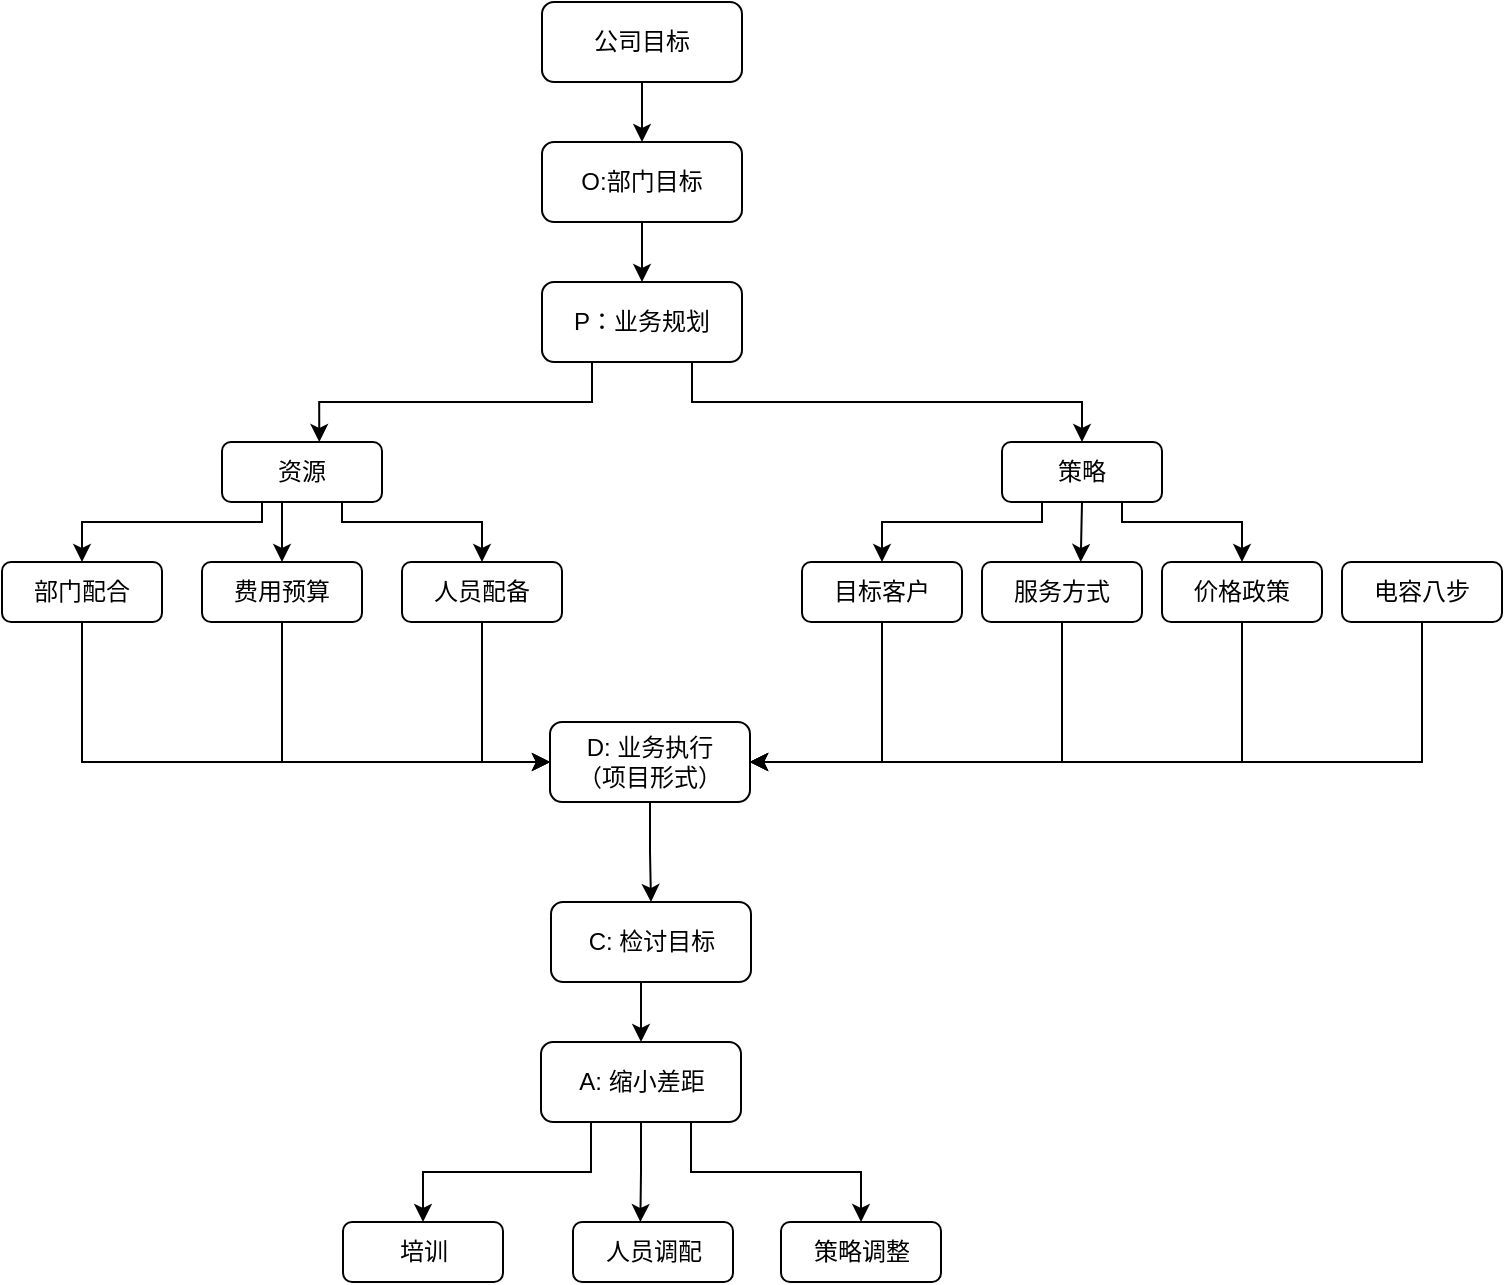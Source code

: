 <mxfile version="26.0.16">
  <diagram name="第 1 页" id="3i5iYukf3JR2ciep98dT">
    <mxGraphModel dx="786" dy="463" grid="1" gridSize="10" guides="1" tooltips="1" connect="1" arrows="1" fold="1" page="1" pageScale="1" pageWidth="827" pageHeight="1169" math="0" shadow="0">
      <root>
        <mxCell id="0" />
        <mxCell id="1" parent="0" />
        <mxCell id="70XDMRiIFwPbtUSS-XJc-23" style="edgeStyle=orthogonalEdgeStyle;rounded=0;orthogonalLoop=1;jettySize=auto;html=1;exitX=0.5;exitY=1;exitDx=0;exitDy=0;" edge="1" parent="1" source="70XDMRiIFwPbtUSS-XJc-1" target="70XDMRiIFwPbtUSS-XJc-3">
          <mxGeometry relative="1" as="geometry" />
        </mxCell>
        <mxCell id="70XDMRiIFwPbtUSS-XJc-1" value="公司目标" style="rounded=1;whiteSpace=wrap;html=1;" vertex="1" parent="1">
          <mxGeometry x="310" y="10" width="100" height="40" as="geometry" />
        </mxCell>
        <mxCell id="70XDMRiIFwPbtUSS-XJc-24" style="edgeStyle=orthogonalEdgeStyle;rounded=0;orthogonalLoop=1;jettySize=auto;html=1;exitX=0.5;exitY=1;exitDx=0;exitDy=0;entryX=0.5;entryY=0;entryDx=0;entryDy=0;" edge="1" parent="1" source="70XDMRiIFwPbtUSS-XJc-3" target="70XDMRiIFwPbtUSS-XJc-4">
          <mxGeometry relative="1" as="geometry" />
        </mxCell>
        <mxCell id="70XDMRiIFwPbtUSS-XJc-3" value="O:部门目标" style="rounded=1;whiteSpace=wrap;html=1;" vertex="1" parent="1">
          <mxGeometry x="310" y="80" width="100" height="40" as="geometry" />
        </mxCell>
        <mxCell id="70XDMRiIFwPbtUSS-XJc-26" style="edgeStyle=orthogonalEdgeStyle;rounded=0;orthogonalLoop=1;jettySize=auto;html=1;exitX=0.75;exitY=1;exitDx=0;exitDy=0;entryX=0.5;entryY=0;entryDx=0;entryDy=0;" edge="1" parent="1" source="70XDMRiIFwPbtUSS-XJc-4" target="70XDMRiIFwPbtUSS-XJc-6">
          <mxGeometry relative="1" as="geometry">
            <Array as="points">
              <mxPoint x="385" y="210" />
              <mxPoint x="580" y="210" />
            </Array>
          </mxGeometry>
        </mxCell>
        <mxCell id="70XDMRiIFwPbtUSS-XJc-4" value="P：业务规划" style="rounded=1;whiteSpace=wrap;html=1;" vertex="1" parent="1">
          <mxGeometry x="310" y="150" width="100" height="40" as="geometry" />
        </mxCell>
        <mxCell id="70XDMRiIFwPbtUSS-XJc-27" style="edgeStyle=orthogonalEdgeStyle;rounded=0;orthogonalLoop=1;jettySize=auto;html=1;exitX=0.25;exitY=1;exitDx=0;exitDy=0;" edge="1" parent="1" source="70XDMRiIFwPbtUSS-XJc-5" target="70XDMRiIFwPbtUSS-XJc-9">
          <mxGeometry relative="1" as="geometry">
            <Array as="points">
              <mxPoint x="170" y="270" />
              <mxPoint x="80" y="270" />
            </Array>
          </mxGeometry>
        </mxCell>
        <mxCell id="70XDMRiIFwPbtUSS-XJc-28" style="edgeStyle=orthogonalEdgeStyle;rounded=0;orthogonalLoop=1;jettySize=auto;html=1;exitX=0.5;exitY=1;exitDx=0;exitDy=0;entryX=0.5;entryY=0;entryDx=0;entryDy=0;" edge="1" parent="1" source="70XDMRiIFwPbtUSS-XJc-5" target="70XDMRiIFwPbtUSS-XJc-8">
          <mxGeometry relative="1" as="geometry" />
        </mxCell>
        <mxCell id="70XDMRiIFwPbtUSS-XJc-29" style="edgeStyle=orthogonalEdgeStyle;rounded=0;orthogonalLoop=1;jettySize=auto;html=1;exitX=0.75;exitY=1;exitDx=0;exitDy=0;entryX=0.5;entryY=0;entryDx=0;entryDy=0;" edge="1" parent="1" source="70XDMRiIFwPbtUSS-XJc-5" target="70XDMRiIFwPbtUSS-XJc-16">
          <mxGeometry relative="1" as="geometry">
            <Array as="points">
              <mxPoint x="210" y="270" />
              <mxPoint x="280" y="270" />
            </Array>
          </mxGeometry>
        </mxCell>
        <mxCell id="70XDMRiIFwPbtUSS-XJc-5" value="资源" style="rounded=1;whiteSpace=wrap;html=1;" vertex="1" parent="1">
          <mxGeometry x="150" y="230" width="80" height="30" as="geometry" />
        </mxCell>
        <mxCell id="70XDMRiIFwPbtUSS-XJc-34" style="edgeStyle=orthogonalEdgeStyle;rounded=0;orthogonalLoop=1;jettySize=auto;html=1;exitX=0.25;exitY=1;exitDx=0;exitDy=0;entryX=0.5;entryY=0;entryDx=0;entryDy=0;" edge="1" parent="1" source="70XDMRiIFwPbtUSS-XJc-6" target="70XDMRiIFwPbtUSS-XJc-10">
          <mxGeometry relative="1" as="geometry">
            <Array as="points">
              <mxPoint x="560" y="270" />
              <mxPoint x="480" y="270" />
            </Array>
          </mxGeometry>
        </mxCell>
        <mxCell id="70XDMRiIFwPbtUSS-XJc-36" style="edgeStyle=orthogonalEdgeStyle;rounded=0;orthogonalLoop=1;jettySize=auto;html=1;exitX=0.75;exitY=1;exitDx=0;exitDy=0;entryX=0.5;entryY=0;entryDx=0;entryDy=0;" edge="1" parent="1" source="70XDMRiIFwPbtUSS-XJc-6" target="70XDMRiIFwPbtUSS-XJc-12">
          <mxGeometry relative="1" as="geometry">
            <Array as="points">
              <mxPoint x="600" y="270" />
              <mxPoint x="660" y="270" />
            </Array>
          </mxGeometry>
        </mxCell>
        <mxCell id="70XDMRiIFwPbtUSS-XJc-6" value="策略" style="rounded=1;whiteSpace=wrap;html=1;" vertex="1" parent="1">
          <mxGeometry x="540" y="230" width="80" height="30" as="geometry" />
        </mxCell>
        <mxCell id="70XDMRiIFwPbtUSS-XJc-32" style="edgeStyle=orthogonalEdgeStyle;rounded=0;orthogonalLoop=1;jettySize=auto;html=1;exitX=0.5;exitY=1;exitDx=0;exitDy=0;entryX=0;entryY=0.5;entryDx=0;entryDy=0;" edge="1" parent="1" source="70XDMRiIFwPbtUSS-XJc-8" target="70XDMRiIFwPbtUSS-XJc-18">
          <mxGeometry relative="1" as="geometry" />
        </mxCell>
        <mxCell id="70XDMRiIFwPbtUSS-XJc-8" value="费用预算" style="rounded=1;whiteSpace=wrap;html=1;" vertex="1" parent="1">
          <mxGeometry x="140" y="290" width="80" height="30" as="geometry" />
        </mxCell>
        <mxCell id="70XDMRiIFwPbtUSS-XJc-30" style="edgeStyle=orthogonalEdgeStyle;rounded=0;orthogonalLoop=1;jettySize=auto;html=1;exitX=0.5;exitY=1;exitDx=0;exitDy=0;entryX=0;entryY=0.5;entryDx=0;entryDy=0;" edge="1" parent="1" source="70XDMRiIFwPbtUSS-XJc-9" target="70XDMRiIFwPbtUSS-XJc-18">
          <mxGeometry relative="1" as="geometry" />
        </mxCell>
        <mxCell id="70XDMRiIFwPbtUSS-XJc-9" value="部门配合" style="rounded=1;whiteSpace=wrap;html=1;" vertex="1" parent="1">
          <mxGeometry x="40" y="290" width="80" height="30" as="geometry" />
        </mxCell>
        <mxCell id="70XDMRiIFwPbtUSS-XJc-37" style="edgeStyle=orthogonalEdgeStyle;rounded=0;orthogonalLoop=1;jettySize=auto;html=1;exitX=0.5;exitY=1;exitDx=0;exitDy=0;entryX=1;entryY=0.5;entryDx=0;entryDy=0;" edge="1" parent="1" source="70XDMRiIFwPbtUSS-XJc-10" target="70XDMRiIFwPbtUSS-XJc-18">
          <mxGeometry relative="1" as="geometry" />
        </mxCell>
        <mxCell id="70XDMRiIFwPbtUSS-XJc-10" value="目标客户" style="rounded=1;whiteSpace=wrap;html=1;" vertex="1" parent="1">
          <mxGeometry x="440" y="290" width="80" height="30" as="geometry" />
        </mxCell>
        <mxCell id="70XDMRiIFwPbtUSS-XJc-39" style="edgeStyle=orthogonalEdgeStyle;rounded=0;orthogonalLoop=1;jettySize=auto;html=1;exitX=0.5;exitY=1;exitDx=0;exitDy=0;entryX=1;entryY=0.5;entryDx=0;entryDy=0;" edge="1" parent="1" source="70XDMRiIFwPbtUSS-XJc-11" target="70XDMRiIFwPbtUSS-XJc-18">
          <mxGeometry relative="1" as="geometry" />
        </mxCell>
        <mxCell id="70XDMRiIFwPbtUSS-XJc-11" value="服务方式" style="rounded=1;whiteSpace=wrap;html=1;" vertex="1" parent="1">
          <mxGeometry x="530" y="290" width="80" height="30" as="geometry" />
        </mxCell>
        <mxCell id="70XDMRiIFwPbtUSS-XJc-41" style="edgeStyle=orthogonalEdgeStyle;rounded=0;orthogonalLoop=1;jettySize=auto;html=1;exitX=0.5;exitY=1;exitDx=0;exitDy=0;entryX=1;entryY=0.5;entryDx=0;entryDy=0;" edge="1" parent="1" source="70XDMRiIFwPbtUSS-XJc-12" target="70XDMRiIFwPbtUSS-XJc-18">
          <mxGeometry relative="1" as="geometry" />
        </mxCell>
        <mxCell id="70XDMRiIFwPbtUSS-XJc-12" value="价格政策" style="rounded=1;whiteSpace=wrap;html=1;" vertex="1" parent="1">
          <mxGeometry x="620" y="290" width="80" height="30" as="geometry" />
        </mxCell>
        <mxCell id="70XDMRiIFwPbtUSS-XJc-46" style="edgeStyle=orthogonalEdgeStyle;rounded=0;orthogonalLoop=1;jettySize=auto;html=1;exitX=0.5;exitY=1;exitDx=0;exitDy=0;entryX=0.5;entryY=0;entryDx=0;entryDy=0;" edge="1" parent="1" source="70XDMRiIFwPbtUSS-XJc-14" target="70XDMRiIFwPbtUSS-XJc-19">
          <mxGeometry relative="1" as="geometry" />
        </mxCell>
        <mxCell id="70XDMRiIFwPbtUSS-XJc-14" value="C: 检讨目标" style="rounded=1;whiteSpace=wrap;html=1;" vertex="1" parent="1">
          <mxGeometry x="314.5" y="460" width="100" height="40" as="geometry" />
        </mxCell>
        <mxCell id="70XDMRiIFwPbtUSS-XJc-33" style="edgeStyle=orthogonalEdgeStyle;rounded=0;orthogonalLoop=1;jettySize=auto;html=1;exitX=0.5;exitY=1;exitDx=0;exitDy=0;entryX=0;entryY=0.5;entryDx=0;entryDy=0;" edge="1" parent="1" source="70XDMRiIFwPbtUSS-XJc-16" target="70XDMRiIFwPbtUSS-XJc-18">
          <mxGeometry relative="1" as="geometry" />
        </mxCell>
        <mxCell id="70XDMRiIFwPbtUSS-XJc-16" value="人员配备" style="rounded=1;whiteSpace=wrap;html=1;" vertex="1" parent="1">
          <mxGeometry x="240" y="290" width="80" height="30" as="geometry" />
        </mxCell>
        <mxCell id="70XDMRiIFwPbtUSS-XJc-17" value="培训" style="rounded=1;whiteSpace=wrap;html=1;" vertex="1" parent="1">
          <mxGeometry x="210.5" y="620" width="80" height="30" as="geometry" />
        </mxCell>
        <mxCell id="70XDMRiIFwPbtUSS-XJc-45" style="edgeStyle=orthogonalEdgeStyle;rounded=0;orthogonalLoop=1;jettySize=auto;html=1;exitX=0.5;exitY=1;exitDx=0;exitDy=0;entryX=0.5;entryY=0;entryDx=0;entryDy=0;" edge="1" parent="1" source="70XDMRiIFwPbtUSS-XJc-18" target="70XDMRiIFwPbtUSS-XJc-14">
          <mxGeometry relative="1" as="geometry" />
        </mxCell>
        <mxCell id="70XDMRiIFwPbtUSS-XJc-18" value="D: 业务执行&lt;div&gt;（项目形式）&lt;/div&gt;" style="rounded=1;whiteSpace=wrap;html=1;" vertex="1" parent="1">
          <mxGeometry x="314" y="370" width="100" height="40" as="geometry" />
        </mxCell>
        <mxCell id="70XDMRiIFwPbtUSS-XJc-49" style="edgeStyle=orthogonalEdgeStyle;rounded=0;orthogonalLoop=1;jettySize=auto;html=1;exitX=0.75;exitY=1;exitDx=0;exitDy=0;entryX=0.5;entryY=0;entryDx=0;entryDy=0;" edge="1" parent="1" source="70XDMRiIFwPbtUSS-XJc-19" target="70XDMRiIFwPbtUSS-XJc-22">
          <mxGeometry relative="1" as="geometry" />
        </mxCell>
        <mxCell id="70XDMRiIFwPbtUSS-XJc-50" style="edgeStyle=orthogonalEdgeStyle;rounded=0;orthogonalLoop=1;jettySize=auto;html=1;exitX=0.25;exitY=1;exitDx=0;exitDy=0;" edge="1" parent="1" source="70XDMRiIFwPbtUSS-XJc-19" target="70XDMRiIFwPbtUSS-XJc-17">
          <mxGeometry relative="1" as="geometry" />
        </mxCell>
        <mxCell id="70XDMRiIFwPbtUSS-XJc-19" value="A: 缩小差距" style="rounded=1;whiteSpace=wrap;html=1;" vertex="1" parent="1">
          <mxGeometry x="309.5" y="530" width="100" height="40" as="geometry" />
        </mxCell>
        <mxCell id="70XDMRiIFwPbtUSS-XJc-42" style="edgeStyle=orthogonalEdgeStyle;rounded=0;orthogonalLoop=1;jettySize=auto;html=1;exitX=0.5;exitY=1;exitDx=0;exitDy=0;entryX=1;entryY=0.5;entryDx=0;entryDy=0;" edge="1" parent="1" source="70XDMRiIFwPbtUSS-XJc-20" target="70XDMRiIFwPbtUSS-XJc-18">
          <mxGeometry relative="1" as="geometry" />
        </mxCell>
        <mxCell id="70XDMRiIFwPbtUSS-XJc-20" value="电容八步" style="rounded=1;whiteSpace=wrap;html=1;" vertex="1" parent="1">
          <mxGeometry x="710" y="290" width="80" height="30" as="geometry" />
        </mxCell>
        <mxCell id="70XDMRiIFwPbtUSS-XJc-21" value="人员调配" style="rounded=1;whiteSpace=wrap;html=1;" vertex="1" parent="1">
          <mxGeometry x="325.5" y="620" width="80" height="30" as="geometry" />
        </mxCell>
        <mxCell id="70XDMRiIFwPbtUSS-XJc-22" value="策略调整" style="rounded=1;whiteSpace=wrap;html=1;" vertex="1" parent="1">
          <mxGeometry x="429.5" y="620" width="80" height="30" as="geometry" />
        </mxCell>
        <mxCell id="70XDMRiIFwPbtUSS-XJc-25" style="edgeStyle=orthogonalEdgeStyle;rounded=0;orthogonalLoop=1;jettySize=auto;html=1;exitX=0.25;exitY=1;exitDx=0;exitDy=0;entryX=0.608;entryY=0;entryDx=0;entryDy=0;entryPerimeter=0;" edge="1" parent="1" source="70XDMRiIFwPbtUSS-XJc-4" target="70XDMRiIFwPbtUSS-XJc-5">
          <mxGeometry relative="1" as="geometry">
            <Array as="points">
              <mxPoint x="335" y="210" />
              <mxPoint x="199" y="210" />
            </Array>
          </mxGeometry>
        </mxCell>
        <mxCell id="70XDMRiIFwPbtUSS-XJc-35" style="edgeStyle=orthogonalEdgeStyle;rounded=0;orthogonalLoop=1;jettySize=auto;html=1;exitX=0.5;exitY=1;exitDx=0;exitDy=0;entryX=0.617;entryY=0;entryDx=0;entryDy=0;entryPerimeter=0;" edge="1" parent="1" source="70XDMRiIFwPbtUSS-XJc-6" target="70XDMRiIFwPbtUSS-XJc-11">
          <mxGeometry relative="1" as="geometry" />
        </mxCell>
        <mxCell id="70XDMRiIFwPbtUSS-XJc-48" style="edgeStyle=orthogonalEdgeStyle;rounded=0;orthogonalLoop=1;jettySize=auto;html=1;exitX=0.5;exitY=1;exitDx=0;exitDy=0;entryX=0.421;entryY=0;entryDx=0;entryDy=0;entryPerimeter=0;" edge="1" parent="1" source="70XDMRiIFwPbtUSS-XJc-19" target="70XDMRiIFwPbtUSS-XJc-21">
          <mxGeometry relative="1" as="geometry" />
        </mxCell>
      </root>
    </mxGraphModel>
  </diagram>
</mxfile>
